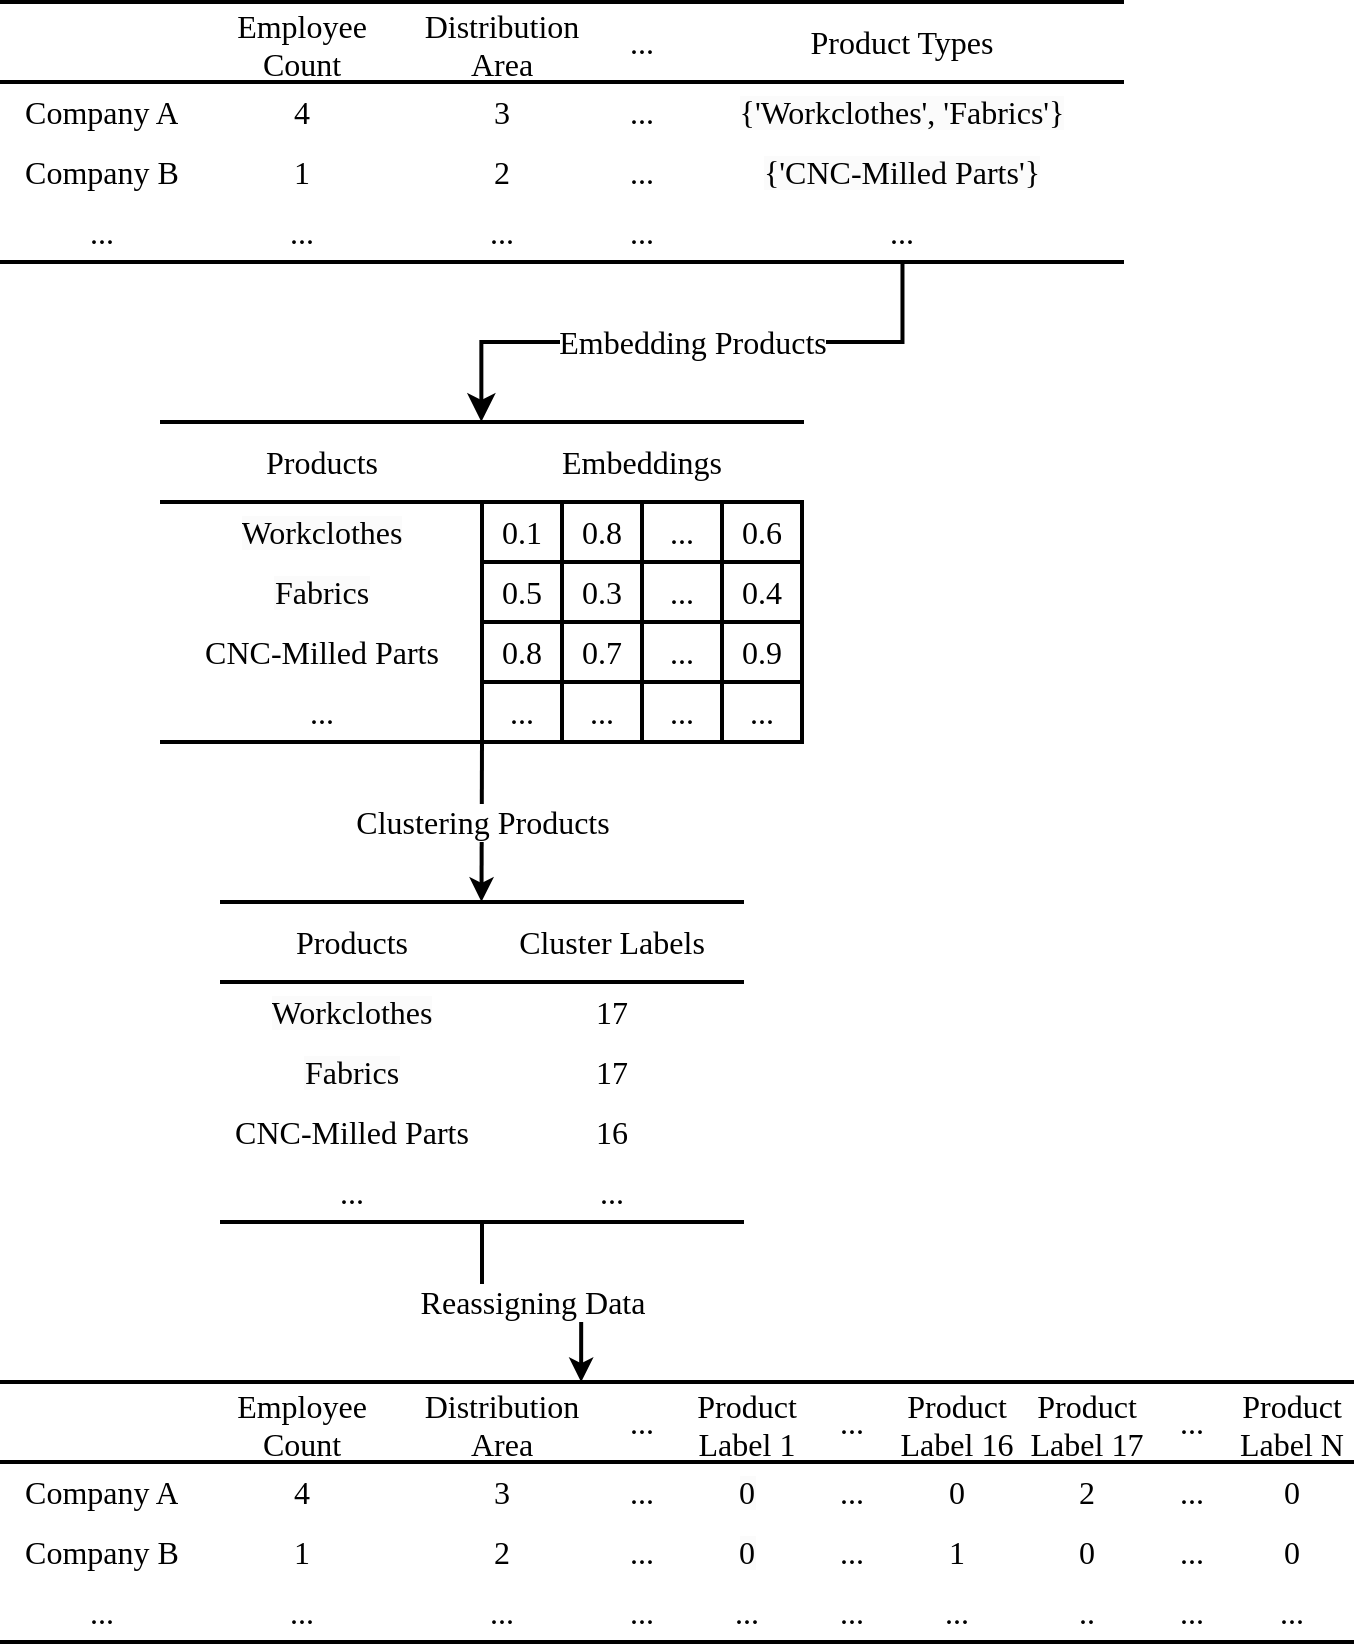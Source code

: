 <mxfile version="26.1.1">
  <diagram name="Page-1" id="3CucxFyd0oHZ7v77esOn">
    <mxGraphModel dx="1062" dy="589" grid="1" gridSize="10" guides="1" tooltips="1" connect="1" arrows="1" fold="1" page="1" pageScale="1" pageWidth="827" pageHeight="1169" math="0" shadow="0">
      <root>
        <mxCell id="0" />
        <mxCell id="1" parent="0" />
        <mxCell id="hUa3MmjVPTCR2uWjU0kE-270" value="" style="shape=table;startSize=0;container=1;collapsible=0;childLayout=tableLayout;fontSize=16;rowLines=0;columnLines=0;swimlaneHead=1;fontFamily=Lucida Console;left=0;right=0;strokeWidth=2;" vertex="1" parent="1">
          <mxGeometry x="40" y="30" width="560" height="130" as="geometry" />
        </mxCell>
        <mxCell id="hUa3MmjVPTCR2uWjU0kE-271" value="" style="shape=tableRow;horizontal=0;startSize=0;swimlaneHead=0;swimlaneBody=0;strokeColor=inherit;top=0;left=0;bottom=0;right=0;collapsible=0;dropTarget=0;fillColor=none;points=[[0,0.5],[1,0.5]];portConstraint=eastwest;fontSize=16;fontFamily=Lucida Console;strokeWidth=2;" vertex="1" parent="hUa3MmjVPTCR2uWjU0kE-270">
          <mxGeometry width="560" height="40" as="geometry" />
        </mxCell>
        <mxCell id="hUa3MmjVPTCR2uWjU0kE-272" value="" style="shape=partialRectangle;html=1;whiteSpace=wrap;connectable=0;strokeColor=inherit;overflow=hidden;fillColor=none;top=0;left=0;bottom=1;right=0;pointerEvents=1;fontSize=16;fontFamily=Lucida Console;strokeWidth=2;" vertex="1" parent="hUa3MmjVPTCR2uWjU0kE-271">
          <mxGeometry width="100" height="40" as="geometry">
            <mxRectangle width="100" height="40" as="alternateBounds" />
          </mxGeometry>
        </mxCell>
        <mxCell id="hUa3MmjVPTCR2uWjU0kE-273" value="Employee Count" style="shape=partialRectangle;html=1;whiteSpace=wrap;connectable=0;strokeColor=inherit;overflow=hidden;fillColor=none;top=0;left=0;bottom=1;right=0;pointerEvents=1;fontSize=16;fontFamily=Lucida Console;strokeWidth=2;" vertex="1" parent="hUa3MmjVPTCR2uWjU0kE-271">
          <mxGeometry x="100" width="100" height="40" as="geometry">
            <mxRectangle width="100" height="40" as="alternateBounds" />
          </mxGeometry>
        </mxCell>
        <mxCell id="hUa3MmjVPTCR2uWjU0kE-274" value="Distribution Area" style="shape=partialRectangle;html=1;whiteSpace=wrap;connectable=0;strokeColor=inherit;overflow=hidden;fillColor=none;top=0;left=0;bottom=1;right=0;pointerEvents=1;fontSize=16;fontFamily=Lucida Console;strokeWidth=2;" vertex="1" parent="hUa3MmjVPTCR2uWjU0kE-271">
          <mxGeometry x="200" width="100" height="40" as="geometry">
            <mxRectangle width="100" height="40" as="alternateBounds" />
          </mxGeometry>
        </mxCell>
        <mxCell id="hUa3MmjVPTCR2uWjU0kE-283" value="..." style="shape=partialRectangle;html=1;whiteSpace=wrap;connectable=0;strokeColor=inherit;overflow=hidden;fillColor=none;top=0;left=0;bottom=1;right=0;pointerEvents=1;fontSize=16;fontFamily=Lucida Console;strokeWidth=2;" vertex="1" parent="hUa3MmjVPTCR2uWjU0kE-271">
          <mxGeometry x="300" width="40" height="40" as="geometry">
            <mxRectangle width="40" height="40" as="alternateBounds" />
          </mxGeometry>
        </mxCell>
        <mxCell id="hUa3MmjVPTCR2uWjU0kE-286" value="Product Types" style="shape=partialRectangle;html=1;whiteSpace=wrap;connectable=0;strokeColor=inherit;overflow=hidden;fillColor=none;top=0;left=0;bottom=1;right=0;pointerEvents=1;fontSize=16;fontFamily=Lucida Console;strokeWidth=2;" vertex="1" parent="hUa3MmjVPTCR2uWjU0kE-271">
          <mxGeometry x="340" width="220" height="40" as="geometry">
            <mxRectangle width="220" height="40" as="alternateBounds" />
          </mxGeometry>
        </mxCell>
        <mxCell id="hUa3MmjVPTCR2uWjU0kE-275" value="" style="shape=tableRow;horizontal=0;startSize=0;swimlaneHead=0;swimlaneBody=0;strokeColor=inherit;top=0;left=0;bottom=0;right=0;collapsible=0;dropTarget=0;fillColor=none;points=[[0,0.5],[1,0.5]];portConstraint=eastwest;fontSize=16;fontFamily=Lucida Console;strokeWidth=2;" vertex="1" parent="hUa3MmjVPTCR2uWjU0kE-270">
          <mxGeometry y="40" width="560" height="30" as="geometry" />
        </mxCell>
        <mxCell id="hUa3MmjVPTCR2uWjU0kE-276" value="Company A" style="shape=partialRectangle;html=1;whiteSpace=wrap;connectable=0;strokeColor=inherit;overflow=hidden;fillColor=none;top=0;left=0;bottom=0;right=0;pointerEvents=1;fontSize=16;fontFamily=Lucida Console;strokeWidth=2;" vertex="1" parent="hUa3MmjVPTCR2uWjU0kE-275">
          <mxGeometry width="100" height="30" as="geometry">
            <mxRectangle width="100" height="30" as="alternateBounds" />
          </mxGeometry>
        </mxCell>
        <mxCell id="hUa3MmjVPTCR2uWjU0kE-277" value="4" style="shape=partialRectangle;html=1;whiteSpace=wrap;connectable=0;strokeColor=inherit;overflow=hidden;fillColor=none;top=0;left=0;bottom=0;right=0;pointerEvents=1;fontSize=16;fontFamily=Lucida Console;strokeWidth=2;" vertex="1" parent="hUa3MmjVPTCR2uWjU0kE-275">
          <mxGeometry x="100" width="100" height="30" as="geometry">
            <mxRectangle width="100" height="30" as="alternateBounds" />
          </mxGeometry>
        </mxCell>
        <mxCell id="hUa3MmjVPTCR2uWjU0kE-278" value="3" style="shape=partialRectangle;html=1;whiteSpace=wrap;connectable=0;strokeColor=inherit;overflow=hidden;fillColor=none;top=0;left=0;bottom=0;right=0;pointerEvents=1;fontSize=16;fontFamily=Lucida Console;strokeWidth=2;" vertex="1" parent="hUa3MmjVPTCR2uWjU0kE-275">
          <mxGeometry x="200" width="100" height="30" as="geometry">
            <mxRectangle width="100" height="30" as="alternateBounds" />
          </mxGeometry>
        </mxCell>
        <mxCell id="hUa3MmjVPTCR2uWjU0kE-284" value="..." style="shape=partialRectangle;html=1;whiteSpace=wrap;connectable=0;strokeColor=inherit;overflow=hidden;fillColor=none;top=0;left=0;bottom=0;right=0;pointerEvents=1;fontSize=16;fontFamily=Lucida Console;strokeWidth=2;" vertex="1" parent="hUa3MmjVPTCR2uWjU0kE-275">
          <mxGeometry x="300" width="40" height="30" as="geometry">
            <mxRectangle width="40" height="30" as="alternateBounds" />
          </mxGeometry>
        </mxCell>
        <mxCell id="hUa3MmjVPTCR2uWjU0kE-287" value="&lt;span style=&quot;color: rgb(0, 0, 0); font-size: 16px; font-style: normal; font-variant-ligatures: normal; font-variant-caps: normal; font-weight: 400; letter-spacing: normal; orphans: 2; text-align: center; text-indent: 0px; text-transform: none; widows: 2; word-spacing: 0px; -webkit-text-stroke-width: 0px; white-space: normal; background-color: rgb(251, 251, 251); text-decoration-thickness: initial; text-decoration-style: initial; text-decoration-color: initial; float: none; display: inline !important;&quot;&gt;{&#39;Workclothes&#39;, &#39;Fabrics&#39;}&lt;/span&gt;" style="shape=partialRectangle;html=1;whiteSpace=wrap;connectable=0;strokeColor=inherit;overflow=hidden;fillColor=none;top=0;left=0;bottom=0;right=0;pointerEvents=1;fontSize=16;fontFamily=Lucida Console;strokeWidth=2;" vertex="1" parent="hUa3MmjVPTCR2uWjU0kE-275">
          <mxGeometry x="340" width="220" height="30" as="geometry">
            <mxRectangle width="220" height="30" as="alternateBounds" />
          </mxGeometry>
        </mxCell>
        <mxCell id="hUa3MmjVPTCR2uWjU0kE-279" value="" style="shape=tableRow;horizontal=0;startSize=0;swimlaneHead=0;swimlaneBody=0;strokeColor=inherit;top=0;left=0;bottom=0;right=0;collapsible=0;dropTarget=0;fillColor=none;points=[[0,0.5],[1,0.5]];portConstraint=eastwest;fontSize=16;fontFamily=Lucida Console;strokeWidth=2;" vertex="1" parent="hUa3MmjVPTCR2uWjU0kE-270">
          <mxGeometry y="70" width="560" height="30" as="geometry" />
        </mxCell>
        <mxCell id="hUa3MmjVPTCR2uWjU0kE-280" value="Company B" style="shape=partialRectangle;html=1;whiteSpace=wrap;connectable=0;strokeColor=inherit;overflow=hidden;fillColor=none;top=0;left=0;bottom=0;right=0;pointerEvents=1;fontSize=16;fontFamily=Lucida Console;strokeWidth=2;" vertex="1" parent="hUa3MmjVPTCR2uWjU0kE-279">
          <mxGeometry width="100" height="30" as="geometry">
            <mxRectangle width="100" height="30" as="alternateBounds" />
          </mxGeometry>
        </mxCell>
        <mxCell id="hUa3MmjVPTCR2uWjU0kE-281" value="1" style="shape=partialRectangle;html=1;whiteSpace=wrap;connectable=0;strokeColor=inherit;overflow=hidden;fillColor=none;top=0;left=0;bottom=0;right=0;pointerEvents=1;fontSize=16;fontFamily=Lucida Console;strokeWidth=2;" vertex="1" parent="hUa3MmjVPTCR2uWjU0kE-279">
          <mxGeometry x="100" width="100" height="30" as="geometry">
            <mxRectangle width="100" height="30" as="alternateBounds" />
          </mxGeometry>
        </mxCell>
        <mxCell id="hUa3MmjVPTCR2uWjU0kE-282" value="2" style="shape=partialRectangle;html=1;whiteSpace=wrap;connectable=0;strokeColor=inherit;overflow=hidden;fillColor=none;top=0;left=0;bottom=0;right=0;pointerEvents=1;fontSize=16;fontFamily=Lucida Console;strokeWidth=2;" vertex="1" parent="hUa3MmjVPTCR2uWjU0kE-279">
          <mxGeometry x="200" width="100" height="30" as="geometry">
            <mxRectangle width="100" height="30" as="alternateBounds" />
          </mxGeometry>
        </mxCell>
        <mxCell id="hUa3MmjVPTCR2uWjU0kE-285" value="..." style="shape=partialRectangle;html=1;whiteSpace=wrap;connectable=0;strokeColor=inherit;overflow=hidden;fillColor=none;top=0;left=0;bottom=0;right=0;pointerEvents=1;fontSize=16;fontFamily=Lucida Console;strokeWidth=2;" vertex="1" parent="hUa3MmjVPTCR2uWjU0kE-279">
          <mxGeometry x="300" width="40" height="30" as="geometry">
            <mxRectangle width="40" height="30" as="alternateBounds" />
          </mxGeometry>
        </mxCell>
        <mxCell id="hUa3MmjVPTCR2uWjU0kE-288" value="&lt;span style=&quot;color: rgb(0, 0, 0); font-size: 16px; font-style: normal; font-variant-ligatures: normal; font-variant-caps: normal; font-weight: 400; letter-spacing: normal; orphans: 2; text-align: center; text-indent: 0px; text-transform: none; widows: 2; word-spacing: 0px; -webkit-text-stroke-width: 0px; white-space: normal; background-color: rgb(251, 251, 251); text-decoration-thickness: initial; text-decoration-style: initial; text-decoration-color: initial; float: none; display: inline !important;&quot;&gt;{&#39;CNC-Milled Parts&#39;}&lt;/span&gt;" style="shape=partialRectangle;html=1;whiteSpace=wrap;connectable=0;strokeColor=inherit;overflow=hidden;fillColor=none;top=0;left=0;bottom=0;right=0;pointerEvents=1;fontSize=16;fontFamily=Lucida Console;strokeWidth=2;" vertex="1" parent="hUa3MmjVPTCR2uWjU0kE-279">
          <mxGeometry x="340" width="220" height="30" as="geometry">
            <mxRectangle width="220" height="30" as="alternateBounds" />
          </mxGeometry>
        </mxCell>
        <mxCell id="hUa3MmjVPTCR2uWjU0kE-289" style="shape=tableRow;horizontal=0;startSize=0;swimlaneHead=0;swimlaneBody=0;strokeColor=inherit;top=0;left=0;bottom=0;right=0;collapsible=0;dropTarget=0;fillColor=none;points=[[0,0.5],[1,0.5]];portConstraint=eastwest;fontSize=16;fontFamily=Lucida Console;strokeWidth=2;" vertex="1" parent="hUa3MmjVPTCR2uWjU0kE-270">
          <mxGeometry y="100" width="560" height="30" as="geometry" />
        </mxCell>
        <mxCell id="hUa3MmjVPTCR2uWjU0kE-290" value="..." style="shape=partialRectangle;html=1;whiteSpace=wrap;connectable=0;strokeColor=inherit;overflow=hidden;fillColor=none;top=0;left=0;bottom=0;right=0;pointerEvents=1;fontSize=16;fontFamily=Lucida Console;strokeWidth=2;" vertex="1" parent="hUa3MmjVPTCR2uWjU0kE-289">
          <mxGeometry width="100" height="30" as="geometry">
            <mxRectangle width="100" height="30" as="alternateBounds" />
          </mxGeometry>
        </mxCell>
        <mxCell id="hUa3MmjVPTCR2uWjU0kE-291" value="..." style="shape=partialRectangle;html=1;whiteSpace=wrap;connectable=0;strokeColor=inherit;overflow=hidden;fillColor=none;top=0;left=0;bottom=0;right=0;pointerEvents=1;fontSize=16;fontFamily=Lucida Console;strokeWidth=2;" vertex="1" parent="hUa3MmjVPTCR2uWjU0kE-289">
          <mxGeometry x="100" width="100" height="30" as="geometry">
            <mxRectangle width="100" height="30" as="alternateBounds" />
          </mxGeometry>
        </mxCell>
        <mxCell id="hUa3MmjVPTCR2uWjU0kE-292" value="..." style="shape=partialRectangle;html=1;whiteSpace=wrap;connectable=0;strokeColor=inherit;overflow=hidden;fillColor=none;top=0;left=0;bottom=0;right=0;pointerEvents=1;fontSize=16;fontFamily=Lucida Console;strokeWidth=2;" vertex="1" parent="hUa3MmjVPTCR2uWjU0kE-289">
          <mxGeometry x="200" width="100" height="30" as="geometry">
            <mxRectangle width="100" height="30" as="alternateBounds" />
          </mxGeometry>
        </mxCell>
        <mxCell id="hUa3MmjVPTCR2uWjU0kE-293" value="..." style="shape=partialRectangle;html=1;whiteSpace=wrap;connectable=0;strokeColor=inherit;overflow=hidden;fillColor=none;top=0;left=0;bottom=0;right=0;pointerEvents=1;fontSize=16;fontFamily=Lucida Console;strokeWidth=2;" vertex="1" parent="hUa3MmjVPTCR2uWjU0kE-289">
          <mxGeometry x="300" width="40" height="30" as="geometry">
            <mxRectangle width="40" height="30" as="alternateBounds" />
          </mxGeometry>
        </mxCell>
        <mxCell id="hUa3MmjVPTCR2uWjU0kE-294" value="..." style="shape=partialRectangle;html=1;whiteSpace=wrap;connectable=0;strokeColor=inherit;overflow=hidden;fillColor=none;top=0;left=0;bottom=0;right=0;pointerEvents=1;fontSize=16;fontFamily=Lucida Console;strokeWidth=2;" vertex="1" parent="hUa3MmjVPTCR2uWjU0kE-289">
          <mxGeometry x="340" width="220" height="30" as="geometry">
            <mxRectangle width="220" height="30" as="alternateBounds" />
          </mxGeometry>
        </mxCell>
        <mxCell id="hUa3MmjVPTCR2uWjU0kE-315" value="" style="shape=table;startSize=0;container=1;collapsible=0;childLayout=tableLayout;fontSize=16;rowLines=0;columnLines=0;swimlaneHead=1;fontFamily=Lucida Console;left=0;right=0;strokeWidth=2;" vertex="1" parent="1">
          <mxGeometry x="120" y="240" width="320" height="160" as="geometry" />
        </mxCell>
        <mxCell id="hUa3MmjVPTCR2uWjU0kE-316" value="" style="shape=tableRow;horizontal=0;startSize=0;swimlaneHead=0;swimlaneBody=0;strokeColor=inherit;top=0;left=0;bottom=0;right=0;collapsible=0;dropTarget=0;fillColor=none;points=[[0,0.5],[1,0.5]];portConstraint=eastwest;fontSize=16;fontFamily=Lucida Console;strokeWidth=2;" vertex="1" parent="hUa3MmjVPTCR2uWjU0kE-315">
          <mxGeometry width="320" height="40" as="geometry" />
        </mxCell>
        <mxCell id="hUa3MmjVPTCR2uWjU0kE-321" value="Products" style="shape=partialRectangle;html=1;whiteSpace=wrap;connectable=0;strokeColor=inherit;overflow=hidden;fillColor=none;top=0;left=0;bottom=1;right=0;pointerEvents=1;fontSize=16;fontFamily=Lucida Console;strokeWidth=2;" vertex="1" parent="hUa3MmjVPTCR2uWjU0kE-316">
          <mxGeometry width="160" height="40" as="geometry">
            <mxRectangle width="160" height="40" as="alternateBounds" />
          </mxGeometry>
        </mxCell>
        <mxCell id="hUa3MmjVPTCR2uWjU0kE-340" value="Embeddings" style="shape=partialRectangle;html=1;whiteSpace=wrap;connectable=0;strokeColor=inherit;overflow=hidden;fillColor=none;top=0;left=0;bottom=1;right=0;pointerEvents=1;fontSize=16;fontFamily=Lucida Console;strokeWidth=2;" vertex="1" parent="hUa3MmjVPTCR2uWjU0kE-316">
          <mxGeometry x="160" width="160" height="40" as="geometry">
            <mxRectangle width="160" height="40" as="alternateBounds" />
          </mxGeometry>
        </mxCell>
        <mxCell id="hUa3MmjVPTCR2uWjU0kE-322" value="" style="shape=tableRow;horizontal=0;startSize=0;swimlaneHead=0;swimlaneBody=0;strokeColor=inherit;top=0;left=0;bottom=0;right=0;collapsible=0;dropTarget=0;fillColor=none;points=[[0,0.5],[1,0.5]];portConstraint=eastwest;fontSize=16;fontFamily=Lucida Console;strokeWidth=2;" vertex="1" parent="hUa3MmjVPTCR2uWjU0kE-315">
          <mxGeometry y="40" width="320" height="30" as="geometry" />
        </mxCell>
        <mxCell id="hUa3MmjVPTCR2uWjU0kE-327" value="&lt;span style=&quot;color: rgb(0, 0, 0); font-size: 16px; font-style: normal; font-variant-ligatures: normal; font-variant-caps: normal; font-weight: 400; letter-spacing: normal; orphans: 2; text-align: center; text-indent: 0px; text-transform: none; widows: 2; word-spacing: 0px; -webkit-text-stroke-width: 0px; white-space: normal; background-color: rgb(251, 251, 251); text-decoration-thickness: initial; text-decoration-style: initial; text-decoration-color: initial; float: none; display: inline !important;&quot;&gt;Workclothes&lt;/span&gt;" style="shape=partialRectangle;html=1;whiteSpace=wrap;connectable=0;strokeColor=inherit;overflow=hidden;fillColor=none;top=0;left=0;bottom=0;right=0;pointerEvents=1;fontSize=16;fontFamily=Lucida Console;strokeWidth=2;" vertex="1" parent="hUa3MmjVPTCR2uWjU0kE-322">
          <mxGeometry width="160" height="30" as="geometry">
            <mxRectangle width="160" height="30" as="alternateBounds" />
          </mxGeometry>
        </mxCell>
        <mxCell id="hUa3MmjVPTCR2uWjU0kE-341" style="shape=partialRectangle;html=1;whiteSpace=wrap;connectable=0;strokeColor=inherit;overflow=hidden;fillColor=none;top=1;left=1;bottom=1;right=0;pointerEvents=1;fontSize=16;fontFamily=Lucida Console;strokeWidth=2;" vertex="1" parent="hUa3MmjVPTCR2uWjU0kE-322">
          <mxGeometry x="160" width="160" height="30" as="geometry">
            <mxRectangle width="160" height="30" as="alternateBounds" />
          </mxGeometry>
        </mxCell>
        <mxCell id="hUa3MmjVPTCR2uWjU0kE-328" value="" style="shape=tableRow;horizontal=0;startSize=0;swimlaneHead=0;swimlaneBody=0;strokeColor=inherit;top=0;left=0;bottom=0;right=0;collapsible=0;dropTarget=0;fillColor=none;points=[[0,0.5],[1,0.5]];portConstraint=eastwest;fontSize=16;fontFamily=Lucida Console;strokeWidth=2;" vertex="1" parent="hUa3MmjVPTCR2uWjU0kE-315">
          <mxGeometry y="70" width="320" height="30" as="geometry" />
        </mxCell>
        <mxCell id="hUa3MmjVPTCR2uWjU0kE-333" value="&lt;span style=&quot;color: rgb(0, 0, 0); font-size: 16px; font-style: normal; font-variant-ligatures: normal; font-variant-caps: normal; font-weight: 400; letter-spacing: normal; orphans: 2; text-align: center; text-indent: 0px; text-transform: none; widows: 2; word-spacing: 0px; -webkit-text-stroke-width: 0px; white-space: normal; background-color: rgb(251, 251, 251); text-decoration-thickness: initial; text-decoration-style: initial; text-decoration-color: initial; float: none; display: inline !important;&quot;&gt;Fabrics&lt;/span&gt;" style="shape=partialRectangle;html=1;whiteSpace=wrap;connectable=0;strokeColor=inherit;overflow=hidden;fillColor=none;top=0;left=0;bottom=0;right=0;pointerEvents=1;fontSize=16;fontFamily=Lucida Console;strokeWidth=2;" vertex="1" parent="hUa3MmjVPTCR2uWjU0kE-328">
          <mxGeometry width="160" height="30" as="geometry">
            <mxRectangle width="160" height="30" as="alternateBounds" />
          </mxGeometry>
        </mxCell>
        <mxCell id="hUa3MmjVPTCR2uWjU0kE-342" style="shape=partialRectangle;html=1;whiteSpace=wrap;connectable=0;strokeColor=inherit;overflow=hidden;fillColor=none;top=0;left=0;bottom=0;right=0;pointerEvents=1;fontSize=16;fontFamily=Lucida Console;strokeWidth=2;" vertex="1" parent="hUa3MmjVPTCR2uWjU0kE-328">
          <mxGeometry x="160" width="160" height="30" as="geometry">
            <mxRectangle width="160" height="30" as="alternateBounds" />
          </mxGeometry>
        </mxCell>
        <mxCell id="hUa3MmjVPTCR2uWjU0kE-344" style="shape=tableRow;horizontal=0;startSize=0;swimlaneHead=0;swimlaneBody=0;strokeColor=inherit;top=0;left=0;bottom=0;right=0;collapsible=0;dropTarget=0;fillColor=none;points=[[0,0.5],[1,0.5]];portConstraint=eastwest;fontSize=16;fontFamily=Lucida Console;strokeWidth=2;" vertex="1" parent="hUa3MmjVPTCR2uWjU0kE-315">
          <mxGeometry y="100" width="320" height="30" as="geometry" />
        </mxCell>
        <mxCell id="hUa3MmjVPTCR2uWjU0kE-345" value="CNC-Milled Parts" style="shape=partialRectangle;html=1;whiteSpace=wrap;connectable=0;strokeColor=inherit;overflow=hidden;fillColor=none;top=0;left=0;bottom=0;right=0;pointerEvents=1;fontSize=16;fontFamily=Lucida Console;strokeWidth=2;" vertex="1" parent="hUa3MmjVPTCR2uWjU0kE-344">
          <mxGeometry width="160" height="30" as="geometry">
            <mxRectangle width="160" height="30" as="alternateBounds" />
          </mxGeometry>
        </mxCell>
        <mxCell id="hUa3MmjVPTCR2uWjU0kE-346" style="shape=partialRectangle;html=1;whiteSpace=wrap;connectable=0;strokeColor=inherit;overflow=hidden;fillColor=none;top=0;left=0;bottom=0;right=0;pointerEvents=1;fontSize=16;fontFamily=Lucida Console;strokeWidth=2;" vertex="1" parent="hUa3MmjVPTCR2uWjU0kE-344">
          <mxGeometry x="160" width="160" height="30" as="geometry">
            <mxRectangle width="160" height="30" as="alternateBounds" />
          </mxGeometry>
        </mxCell>
        <mxCell id="hUa3MmjVPTCR2uWjU0kE-334" style="shape=tableRow;horizontal=0;startSize=0;swimlaneHead=0;swimlaneBody=0;strokeColor=inherit;top=0;left=0;bottom=0;right=0;collapsible=0;dropTarget=0;fillColor=none;points=[[0,0.5],[1,0.5]];portConstraint=eastwest;fontSize=16;fontFamily=Lucida Console;strokeWidth=2;" vertex="1" parent="hUa3MmjVPTCR2uWjU0kE-315">
          <mxGeometry y="130" width="320" height="30" as="geometry" />
        </mxCell>
        <mxCell id="hUa3MmjVPTCR2uWjU0kE-339" value="..." style="shape=partialRectangle;html=1;whiteSpace=wrap;connectable=0;strokeColor=inherit;overflow=hidden;fillColor=none;top=0;left=0;bottom=0;right=0;pointerEvents=1;fontSize=16;fontFamily=Lucida Console;strokeWidth=2;" vertex="1" parent="hUa3MmjVPTCR2uWjU0kE-334">
          <mxGeometry width="160" height="30" as="geometry">
            <mxRectangle width="160" height="30" as="alternateBounds" />
          </mxGeometry>
        </mxCell>
        <mxCell id="hUa3MmjVPTCR2uWjU0kE-343" style="shape=partialRectangle;html=1;whiteSpace=wrap;connectable=0;strokeColor=inherit;overflow=hidden;fillColor=none;top=0;left=0;bottom=0;right=0;pointerEvents=1;fontSize=16;fontFamily=Lucida Console;strokeWidth=2;" vertex="1" parent="hUa3MmjVPTCR2uWjU0kE-334">
          <mxGeometry x="160" width="160" height="30" as="geometry">
            <mxRectangle width="160" height="30" as="alternateBounds" />
          </mxGeometry>
        </mxCell>
        <mxCell id="hUa3MmjVPTCR2uWjU0kE-347" value="0.1" style="rounded=0;whiteSpace=wrap;html=1;strokeColor=default;align=center;verticalAlign=middle;fontFamily=Lucida Console;fontSize=16;fontColor=default;fillColor=default;strokeWidth=2;" vertex="1" parent="1">
          <mxGeometry x="280" y="280" width="40" height="30" as="geometry" />
        </mxCell>
        <mxCell id="hUa3MmjVPTCR2uWjU0kE-351" value="0.8" style="rounded=0;whiteSpace=wrap;html=1;strokeColor=default;align=center;verticalAlign=middle;fontFamily=Lucida Console;fontSize=16;fontColor=default;fillColor=default;strokeWidth=2;" vertex="1" parent="1">
          <mxGeometry x="320" y="280" width="40" height="30" as="geometry" />
        </mxCell>
        <mxCell id="hUa3MmjVPTCR2uWjU0kE-352" value="..." style="rounded=0;whiteSpace=wrap;html=1;strokeColor=default;align=center;verticalAlign=middle;fontFamily=Lucida Console;fontSize=16;fontColor=default;fillColor=default;strokeWidth=2;" vertex="1" parent="1">
          <mxGeometry x="360" y="280" width="40" height="30" as="geometry" />
        </mxCell>
        <mxCell id="hUa3MmjVPTCR2uWjU0kE-353" value="0.6" style="rounded=0;whiteSpace=wrap;html=1;strokeColor=default;align=center;verticalAlign=middle;fontFamily=Lucida Console;fontSize=16;fontColor=default;fillColor=default;strokeWidth=2;" vertex="1" parent="1">
          <mxGeometry x="400" y="280" width="40" height="30" as="geometry" />
        </mxCell>
        <mxCell id="hUa3MmjVPTCR2uWjU0kE-357" value="0.5" style="rounded=0;whiteSpace=wrap;html=1;strokeColor=default;align=center;verticalAlign=middle;fontFamily=Lucida Console;fontSize=16;fontColor=default;fillColor=default;strokeWidth=2;" vertex="1" parent="1">
          <mxGeometry x="280" y="310" width="40" height="30" as="geometry" />
        </mxCell>
        <mxCell id="hUa3MmjVPTCR2uWjU0kE-358" value="0.3" style="rounded=0;whiteSpace=wrap;html=1;strokeColor=default;align=center;verticalAlign=middle;fontFamily=Lucida Console;fontSize=16;fontColor=default;fillColor=default;strokeWidth=2;" vertex="1" parent="1">
          <mxGeometry x="320" y="310" width="40" height="30" as="geometry" />
        </mxCell>
        <mxCell id="hUa3MmjVPTCR2uWjU0kE-359" value="..." style="rounded=0;whiteSpace=wrap;html=1;strokeColor=default;align=center;verticalAlign=middle;fontFamily=Lucida Console;fontSize=16;fontColor=default;fillColor=default;strokeWidth=2;" vertex="1" parent="1">
          <mxGeometry x="360" y="310" width="40" height="30" as="geometry" />
        </mxCell>
        <mxCell id="hUa3MmjVPTCR2uWjU0kE-360" value="0.4" style="rounded=0;whiteSpace=wrap;html=1;strokeColor=default;align=center;verticalAlign=middle;fontFamily=Lucida Console;fontSize=16;fontColor=default;fillColor=default;strokeWidth=2;" vertex="1" parent="1">
          <mxGeometry x="400" y="310" width="40" height="30" as="geometry" />
        </mxCell>
        <mxCell id="hUa3MmjVPTCR2uWjU0kE-361" value="0.8" style="rounded=0;whiteSpace=wrap;html=1;strokeColor=default;align=center;verticalAlign=middle;fontFamily=Lucida Console;fontSize=16;fontColor=default;fillColor=default;strokeWidth=2;" vertex="1" parent="1">
          <mxGeometry x="280" y="340" width="40" height="30" as="geometry" />
        </mxCell>
        <mxCell id="hUa3MmjVPTCR2uWjU0kE-362" value="0.7" style="rounded=0;whiteSpace=wrap;html=1;strokeColor=default;align=center;verticalAlign=middle;fontFamily=Lucida Console;fontSize=16;fontColor=default;fillColor=default;strokeWidth=2;" vertex="1" parent="1">
          <mxGeometry x="320" y="340" width="40" height="30" as="geometry" />
        </mxCell>
        <mxCell id="hUa3MmjVPTCR2uWjU0kE-363" value="..." style="rounded=0;whiteSpace=wrap;html=1;strokeColor=default;align=center;verticalAlign=middle;fontFamily=Lucida Console;fontSize=16;fontColor=default;fillColor=default;strokeWidth=2;" vertex="1" parent="1">
          <mxGeometry x="360" y="340" width="40" height="30" as="geometry" />
        </mxCell>
        <mxCell id="hUa3MmjVPTCR2uWjU0kE-364" value="0.9" style="rounded=0;whiteSpace=wrap;html=1;strokeColor=default;align=center;verticalAlign=middle;fontFamily=Lucida Console;fontSize=16;fontColor=default;fillColor=default;strokeWidth=2;" vertex="1" parent="1">
          <mxGeometry x="400" y="340" width="40" height="30" as="geometry" />
        </mxCell>
        <mxCell id="hUa3MmjVPTCR2uWjU0kE-365" value="..." style="rounded=0;whiteSpace=wrap;html=1;strokeColor=default;align=center;verticalAlign=middle;fontFamily=Lucida Console;fontSize=16;fontColor=default;fillColor=default;strokeWidth=2;" vertex="1" parent="1">
          <mxGeometry x="280" y="370" width="40" height="30" as="geometry" />
        </mxCell>
        <mxCell id="hUa3MmjVPTCR2uWjU0kE-366" value="..." style="rounded=0;whiteSpace=wrap;html=1;strokeColor=default;align=center;verticalAlign=middle;fontFamily=Lucida Console;fontSize=16;fontColor=default;fillColor=default;strokeWidth=2;" vertex="1" parent="1">
          <mxGeometry x="320" y="370" width="40" height="30" as="geometry" />
        </mxCell>
        <mxCell id="hUa3MmjVPTCR2uWjU0kE-367" value="..." style="rounded=0;whiteSpace=wrap;html=1;strokeColor=default;align=center;verticalAlign=middle;fontFamily=Lucida Console;fontSize=16;fontColor=default;fillColor=default;strokeWidth=2;" vertex="1" parent="1">
          <mxGeometry x="360" y="370" width="40" height="30" as="geometry" />
        </mxCell>
        <mxCell id="hUa3MmjVPTCR2uWjU0kE-368" value="..." style="rounded=0;whiteSpace=wrap;html=1;strokeColor=default;align=center;verticalAlign=middle;fontFamily=Lucida Console;fontSize=16;fontColor=default;fillColor=default;strokeWidth=2;" vertex="1" parent="1">
          <mxGeometry x="400" y="370" width="40" height="30" as="geometry" />
        </mxCell>
        <mxCell id="hUa3MmjVPTCR2uWjU0kE-369" value="Clustering Products" style="endArrow=classic;html=1;rounded=0;fontFamily=Lucida Console;fontSize=16;fontColor=default;exitX=0;exitY=1;exitDx=0;exitDy=0;entryX=0.499;entryY=-0.003;entryDx=0;entryDy=0;entryPerimeter=0;strokeWidth=2;" edge="1" parent="1" source="hUa3MmjVPTCR2uWjU0kE-365" target="hUa3MmjVPTCR2uWjU0kE-373">
          <mxGeometry width="50" height="50" relative="1" as="geometry">
            <mxPoint x="299.62" y="480" as="sourcePoint" />
            <mxPoint x="299.62" y="560" as="targetPoint" />
          </mxGeometry>
        </mxCell>
        <mxCell id="hUa3MmjVPTCR2uWjU0kE-372" value="" style="shape=table;startSize=0;container=1;collapsible=0;childLayout=tableLayout;fontSize=16;rowLines=0;columnLines=0;swimlaneHead=1;fontFamily=Lucida Console;left=0;right=0;strokeWidth=2;" vertex="1" parent="1">
          <mxGeometry x="150" y="480" width="260" height="160" as="geometry" />
        </mxCell>
        <mxCell id="hUa3MmjVPTCR2uWjU0kE-373" value="" style="shape=tableRow;horizontal=0;startSize=0;swimlaneHead=0;swimlaneBody=0;strokeColor=inherit;top=0;left=0;bottom=0;right=0;collapsible=0;dropTarget=0;fillColor=none;points=[[0,0.5],[1,0.5]];portConstraint=eastwest;fontSize=16;fontFamily=Lucida Console;strokeWidth=2;" vertex="1" parent="hUa3MmjVPTCR2uWjU0kE-372">
          <mxGeometry width="260" height="40" as="geometry" />
        </mxCell>
        <mxCell id="hUa3MmjVPTCR2uWjU0kE-374" value="Products" style="shape=partialRectangle;html=1;whiteSpace=wrap;connectable=0;strokeColor=inherit;overflow=hidden;fillColor=none;top=0;left=0;bottom=1;right=0;pointerEvents=1;fontSize=16;fontFamily=Lucida Console;strokeWidth=2;" vertex="1" parent="hUa3MmjVPTCR2uWjU0kE-373">
          <mxGeometry width="130" height="40" as="geometry">
            <mxRectangle width="130" height="40" as="alternateBounds" />
          </mxGeometry>
        </mxCell>
        <mxCell id="hUa3MmjVPTCR2uWjU0kE-375" value="Cluster Labels" style="shape=partialRectangle;html=1;whiteSpace=wrap;connectable=0;strokeColor=inherit;overflow=hidden;fillColor=none;top=0;left=0;bottom=1;right=0;pointerEvents=1;fontSize=16;fontFamily=Lucida Console;strokeWidth=2;" vertex="1" parent="hUa3MmjVPTCR2uWjU0kE-373">
          <mxGeometry x="130" width="130" height="40" as="geometry">
            <mxRectangle width="130" height="40" as="alternateBounds" />
          </mxGeometry>
        </mxCell>
        <mxCell id="hUa3MmjVPTCR2uWjU0kE-376" value="" style="shape=tableRow;horizontal=0;startSize=0;swimlaneHead=0;swimlaneBody=0;strokeColor=inherit;top=0;left=0;bottom=0;right=0;collapsible=0;dropTarget=0;fillColor=none;points=[[0,0.5],[1,0.5]];portConstraint=eastwest;fontSize=16;fontFamily=Lucida Console;strokeWidth=2;" vertex="1" parent="hUa3MmjVPTCR2uWjU0kE-372">
          <mxGeometry y="40" width="260" height="30" as="geometry" />
        </mxCell>
        <mxCell id="hUa3MmjVPTCR2uWjU0kE-377" value="&lt;span style=&quot;color: rgb(0, 0, 0); font-size: 16px; font-style: normal; font-variant-ligatures: normal; font-variant-caps: normal; font-weight: 400; letter-spacing: normal; orphans: 2; text-align: center; text-indent: 0px; text-transform: none; widows: 2; word-spacing: 0px; -webkit-text-stroke-width: 0px; white-space: normal; background-color: rgb(251, 251, 251); text-decoration-thickness: initial; text-decoration-style: initial; text-decoration-color: initial; float: none; display: inline !important;&quot;&gt;Workclothes&lt;/span&gt;" style="shape=partialRectangle;html=1;whiteSpace=wrap;connectable=0;strokeColor=inherit;overflow=hidden;fillColor=none;top=0;left=0;bottom=0;right=0;pointerEvents=1;fontSize=16;fontFamily=Lucida Console;strokeWidth=2;" vertex="1" parent="hUa3MmjVPTCR2uWjU0kE-376">
          <mxGeometry width="130" height="30" as="geometry">
            <mxRectangle width="130" height="30" as="alternateBounds" />
          </mxGeometry>
        </mxCell>
        <mxCell id="hUa3MmjVPTCR2uWjU0kE-378" value="17" style="shape=partialRectangle;html=1;whiteSpace=wrap;connectable=0;strokeColor=inherit;overflow=hidden;fillColor=none;top=0;left=0;bottom=0;right=0;pointerEvents=1;fontSize=16;fontFamily=Lucida Console;strokeWidth=2;" vertex="1" parent="hUa3MmjVPTCR2uWjU0kE-376">
          <mxGeometry x="130" width="130" height="30" as="geometry">
            <mxRectangle width="130" height="30" as="alternateBounds" />
          </mxGeometry>
        </mxCell>
        <mxCell id="hUa3MmjVPTCR2uWjU0kE-379" value="" style="shape=tableRow;horizontal=0;startSize=0;swimlaneHead=0;swimlaneBody=0;strokeColor=inherit;top=0;left=0;bottom=0;right=0;collapsible=0;dropTarget=0;fillColor=none;points=[[0,0.5],[1,0.5]];portConstraint=eastwest;fontSize=16;fontFamily=Lucida Console;strokeWidth=2;" vertex="1" parent="hUa3MmjVPTCR2uWjU0kE-372">
          <mxGeometry y="70" width="260" height="30" as="geometry" />
        </mxCell>
        <mxCell id="hUa3MmjVPTCR2uWjU0kE-380" value="&lt;span style=&quot;color: rgb(0, 0, 0); font-size: 16px; font-style: normal; font-variant-ligatures: normal; font-variant-caps: normal; font-weight: 400; letter-spacing: normal; orphans: 2; text-align: center; text-indent: 0px; text-transform: none; widows: 2; word-spacing: 0px; -webkit-text-stroke-width: 0px; white-space: normal; background-color: rgb(251, 251, 251); text-decoration-thickness: initial; text-decoration-style: initial; text-decoration-color: initial; float: none; display: inline !important;&quot;&gt;Fabrics&lt;/span&gt;" style="shape=partialRectangle;html=1;whiteSpace=wrap;connectable=0;strokeColor=inherit;overflow=hidden;fillColor=none;top=0;left=0;bottom=0;right=0;pointerEvents=1;fontSize=16;fontFamily=Lucida Console;strokeWidth=2;" vertex="1" parent="hUa3MmjVPTCR2uWjU0kE-379">
          <mxGeometry width="130" height="30" as="geometry">
            <mxRectangle width="130" height="30" as="alternateBounds" />
          </mxGeometry>
        </mxCell>
        <mxCell id="hUa3MmjVPTCR2uWjU0kE-381" value="17" style="shape=partialRectangle;html=1;whiteSpace=wrap;connectable=0;strokeColor=inherit;overflow=hidden;fillColor=none;top=0;left=0;bottom=0;right=0;pointerEvents=1;fontSize=16;fontFamily=Lucida Console;strokeWidth=2;" vertex="1" parent="hUa3MmjVPTCR2uWjU0kE-379">
          <mxGeometry x="130" width="130" height="30" as="geometry">
            <mxRectangle width="130" height="30" as="alternateBounds" />
          </mxGeometry>
        </mxCell>
        <mxCell id="hUa3MmjVPTCR2uWjU0kE-382" style="shape=tableRow;horizontal=0;startSize=0;swimlaneHead=0;swimlaneBody=0;strokeColor=inherit;top=0;left=0;bottom=0;right=0;collapsible=0;dropTarget=0;fillColor=none;points=[[0,0.5],[1,0.5]];portConstraint=eastwest;fontSize=16;fontFamily=Lucida Console;strokeWidth=2;" vertex="1" parent="hUa3MmjVPTCR2uWjU0kE-372">
          <mxGeometry y="100" width="260" height="30" as="geometry" />
        </mxCell>
        <mxCell id="hUa3MmjVPTCR2uWjU0kE-383" value="CNC-Milled Parts" style="shape=partialRectangle;html=1;whiteSpace=wrap;connectable=0;strokeColor=inherit;overflow=hidden;fillColor=none;top=0;left=0;bottom=0;right=0;pointerEvents=1;fontSize=16;fontFamily=Lucida Console;strokeWidth=2;" vertex="1" parent="hUa3MmjVPTCR2uWjU0kE-382">
          <mxGeometry width="130" height="30" as="geometry">
            <mxRectangle width="130" height="30" as="alternateBounds" />
          </mxGeometry>
        </mxCell>
        <mxCell id="hUa3MmjVPTCR2uWjU0kE-384" value="16" style="shape=partialRectangle;html=1;whiteSpace=wrap;connectable=0;strokeColor=inherit;overflow=hidden;fillColor=none;top=0;left=0;bottom=0;right=0;pointerEvents=1;fontSize=16;fontFamily=Lucida Console;strokeWidth=2;" vertex="1" parent="hUa3MmjVPTCR2uWjU0kE-382">
          <mxGeometry x="130" width="130" height="30" as="geometry">
            <mxRectangle width="130" height="30" as="alternateBounds" />
          </mxGeometry>
        </mxCell>
        <mxCell id="hUa3MmjVPTCR2uWjU0kE-385" style="shape=tableRow;horizontal=0;startSize=0;swimlaneHead=0;swimlaneBody=0;strokeColor=inherit;top=0;left=0;bottom=0;right=0;collapsible=0;dropTarget=0;fillColor=none;points=[[0,0.5],[1,0.5]];portConstraint=eastwest;fontSize=16;fontFamily=Lucida Console;strokeWidth=2;" vertex="1" parent="hUa3MmjVPTCR2uWjU0kE-372">
          <mxGeometry y="130" width="260" height="30" as="geometry" />
        </mxCell>
        <mxCell id="hUa3MmjVPTCR2uWjU0kE-386" value="..." style="shape=partialRectangle;html=1;whiteSpace=wrap;connectable=0;strokeColor=inherit;overflow=hidden;fillColor=none;top=0;left=0;bottom=0;right=0;pointerEvents=1;fontSize=16;fontFamily=Lucida Console;strokeWidth=2;" vertex="1" parent="hUa3MmjVPTCR2uWjU0kE-385">
          <mxGeometry width="130" height="30" as="geometry">
            <mxRectangle width="130" height="30" as="alternateBounds" />
          </mxGeometry>
        </mxCell>
        <mxCell id="hUa3MmjVPTCR2uWjU0kE-387" value="..." style="shape=partialRectangle;html=1;whiteSpace=wrap;connectable=0;strokeColor=inherit;overflow=hidden;fillColor=none;top=0;left=0;bottom=0;right=0;pointerEvents=1;fontSize=16;fontFamily=Lucida Console;strokeWidth=2;" vertex="1" parent="hUa3MmjVPTCR2uWjU0kE-385">
          <mxGeometry x="130" width="130" height="30" as="geometry">
            <mxRectangle width="130" height="30" as="alternateBounds" />
          </mxGeometry>
        </mxCell>
        <mxCell id="hUa3MmjVPTCR2uWjU0kE-405" value="Embedding Products" style="edgeStyle=elbowEdgeStyle;elbow=vertical;endArrow=classic;html=1;curved=0;rounded=0;endSize=8;startSize=8;fontFamily=Lucida Console;fontSize=16;fontColor=default;exitX=0.804;exitY=0.997;exitDx=0;exitDy=0;exitPerimeter=0;entryX=0.499;entryY=-0.003;entryDx=0;entryDy=0;entryPerimeter=0;strokeWidth=2;" edge="1" parent="1" source="hUa3MmjVPTCR2uWjU0kE-289" target="hUa3MmjVPTCR2uWjU0kE-316">
          <mxGeometry x="-0.002" width="50" height="50" relative="1" as="geometry">
            <mxPoint x="460" y="270" as="sourcePoint" />
            <mxPoint x="510" y="220" as="targetPoint" />
            <mxPoint as="offset" />
          </mxGeometry>
        </mxCell>
        <mxCell id="hUa3MmjVPTCR2uWjU0kE-406" value="" style="shape=table;startSize=0;container=1;collapsible=0;childLayout=tableLayout;fontSize=16;rowLines=0;columnLines=0;swimlaneHead=1;fontFamily=Lucida Console;left=0;right=0;strokeWidth=2;" vertex="1" parent="1">
          <mxGeometry x="40" y="720" width="675.0" height="130" as="geometry" />
        </mxCell>
        <mxCell id="hUa3MmjVPTCR2uWjU0kE-407" value="" style="shape=tableRow;horizontal=0;startSize=0;swimlaneHead=0;swimlaneBody=0;strokeColor=inherit;top=0;left=0;bottom=0;right=0;collapsible=0;dropTarget=0;fillColor=none;points=[[0,0.5],[1,0.5]];portConstraint=eastwest;fontSize=16;fontFamily=Lucida Console;strokeWidth=2;" vertex="1" parent="hUa3MmjVPTCR2uWjU0kE-406">
          <mxGeometry width="675.0" height="40" as="geometry" />
        </mxCell>
        <mxCell id="hUa3MmjVPTCR2uWjU0kE-408" value="" style="shape=partialRectangle;html=1;whiteSpace=wrap;connectable=0;strokeColor=inherit;overflow=hidden;fillColor=none;top=0;left=0;bottom=1;right=0;pointerEvents=1;fontSize=16;fontFamily=Lucida Console;strokeWidth=2;" vertex="1" parent="hUa3MmjVPTCR2uWjU0kE-407">
          <mxGeometry width="100" height="40" as="geometry">
            <mxRectangle width="100" height="40" as="alternateBounds" />
          </mxGeometry>
        </mxCell>
        <mxCell id="hUa3MmjVPTCR2uWjU0kE-409" value="Employee Count" style="shape=partialRectangle;html=1;whiteSpace=wrap;connectable=0;strokeColor=inherit;overflow=hidden;fillColor=none;top=0;left=0;bottom=1;right=0;pointerEvents=1;fontSize=16;fontFamily=Lucida Console;strokeWidth=2;" vertex="1" parent="hUa3MmjVPTCR2uWjU0kE-407">
          <mxGeometry x="100" width="100" height="40" as="geometry">
            <mxRectangle width="100" height="40" as="alternateBounds" />
          </mxGeometry>
        </mxCell>
        <mxCell id="hUa3MmjVPTCR2uWjU0kE-410" value="Distribution Area" style="shape=partialRectangle;html=1;whiteSpace=wrap;connectable=0;strokeColor=inherit;overflow=hidden;fillColor=none;top=0;left=0;bottom=1;right=0;pointerEvents=1;fontSize=16;fontFamily=Lucida Console;strokeWidth=2;" vertex="1" parent="hUa3MmjVPTCR2uWjU0kE-407">
          <mxGeometry x="200" width="100" height="40" as="geometry">
            <mxRectangle width="100" height="40" as="alternateBounds" />
          </mxGeometry>
        </mxCell>
        <mxCell id="hUa3MmjVPTCR2uWjU0kE-411" value="..." style="shape=partialRectangle;html=1;whiteSpace=wrap;connectable=0;strokeColor=inherit;overflow=hidden;fillColor=none;top=0;left=0;bottom=1;right=0;pointerEvents=1;fontSize=16;fontFamily=Lucida Console;strokeWidth=2;" vertex="1" parent="hUa3MmjVPTCR2uWjU0kE-407">
          <mxGeometry x="300" width="40" height="40" as="geometry">
            <mxRectangle width="40" height="40" as="alternateBounds" />
          </mxGeometry>
        </mxCell>
        <mxCell id="hUa3MmjVPTCR2uWjU0kE-412" value="Product Label 1" style="shape=partialRectangle;html=1;whiteSpace=wrap;connectable=0;strokeColor=inherit;overflow=hidden;fillColor=none;top=0;left=0;bottom=1;right=0;pointerEvents=1;fontSize=16;fontFamily=Lucida Console;strokeWidth=2;" vertex="1" parent="hUa3MmjVPTCR2uWjU0kE-407">
          <mxGeometry x="340" width="65" height="40" as="geometry">
            <mxRectangle width="65" height="40" as="alternateBounds" />
          </mxGeometry>
        </mxCell>
        <mxCell id="hUa3MmjVPTCR2uWjU0kE-444" value="..." style="shape=partialRectangle;html=1;whiteSpace=wrap;connectable=0;strokeColor=inherit;overflow=hidden;fillColor=none;top=0;left=0;bottom=1;right=0;pointerEvents=1;fontSize=16;fontFamily=Lucida Console;strokeWidth=2;" vertex="1" parent="hUa3MmjVPTCR2uWjU0kE-407">
          <mxGeometry x="405" width="40" height="40" as="geometry">
            <mxRectangle width="40" height="40" as="alternateBounds" />
          </mxGeometry>
        </mxCell>
        <mxCell id="hUa3MmjVPTCR2uWjU0kE-440" value="Product Label 16" style="shape=partialRectangle;html=1;whiteSpace=wrap;connectable=0;strokeColor=inherit;overflow=hidden;fillColor=none;top=0;left=0;bottom=1;right=0;pointerEvents=1;fontSize=16;fontFamily=Lucida Console;strokeWidth=2;" vertex="1" parent="hUa3MmjVPTCR2uWjU0kE-407">
          <mxGeometry x="445" width="65" height="40" as="geometry">
            <mxRectangle width="65" height="40" as="alternateBounds" />
          </mxGeometry>
        </mxCell>
        <mxCell id="hUa3MmjVPTCR2uWjU0kE-436" value="Product Label 17" style="shape=partialRectangle;html=1;whiteSpace=wrap;connectable=0;strokeColor=inherit;overflow=hidden;fillColor=none;top=0;left=0;bottom=1;right=0;pointerEvents=1;fontSize=16;fontFamily=Lucida Console;strokeWidth=2;" vertex="1" parent="hUa3MmjVPTCR2uWjU0kE-407">
          <mxGeometry x="510" width="65" height="40" as="geometry">
            <mxRectangle width="65" height="40" as="alternateBounds" />
          </mxGeometry>
        </mxCell>
        <mxCell id="hUa3MmjVPTCR2uWjU0kE-432" value="..." style="shape=partialRectangle;html=1;whiteSpace=wrap;connectable=0;strokeColor=inherit;overflow=hidden;fillColor=none;top=0;left=0;bottom=1;right=0;pointerEvents=1;fontSize=16;fontFamily=Lucida Console;strokeWidth=2;" vertex="1" parent="hUa3MmjVPTCR2uWjU0kE-407">
          <mxGeometry x="575" width="40" height="40" as="geometry">
            <mxRectangle width="40" height="40" as="alternateBounds" />
          </mxGeometry>
        </mxCell>
        <mxCell id="hUa3MmjVPTCR2uWjU0kE-448" value="Product Label N" style="shape=partialRectangle;html=1;whiteSpace=wrap;connectable=0;strokeColor=inherit;overflow=hidden;fillColor=none;top=0;left=0;bottom=1;right=0;pointerEvents=1;fontSize=16;fontFamily=Lucida Console;strokeWidth=2;" vertex="1" parent="hUa3MmjVPTCR2uWjU0kE-407">
          <mxGeometry x="615" width="60" height="40" as="geometry">
            <mxRectangle width="60" height="40" as="alternateBounds" />
          </mxGeometry>
        </mxCell>
        <mxCell id="hUa3MmjVPTCR2uWjU0kE-413" value="" style="shape=tableRow;horizontal=0;startSize=0;swimlaneHead=0;swimlaneBody=0;strokeColor=inherit;top=0;left=0;bottom=0;right=0;collapsible=0;dropTarget=0;fillColor=none;points=[[0,0.5],[1,0.5]];portConstraint=eastwest;fontSize=16;fontFamily=Lucida Console;strokeWidth=2;" vertex="1" parent="hUa3MmjVPTCR2uWjU0kE-406">
          <mxGeometry y="40" width="675.0" height="30" as="geometry" />
        </mxCell>
        <mxCell id="hUa3MmjVPTCR2uWjU0kE-414" value="Company A" style="shape=partialRectangle;html=1;whiteSpace=wrap;connectable=0;strokeColor=inherit;overflow=hidden;fillColor=none;top=0;left=0;bottom=0;right=0;pointerEvents=1;fontSize=16;fontFamily=Lucida Console;strokeWidth=2;" vertex="1" parent="hUa3MmjVPTCR2uWjU0kE-413">
          <mxGeometry width="100" height="30" as="geometry">
            <mxRectangle width="100" height="30" as="alternateBounds" />
          </mxGeometry>
        </mxCell>
        <mxCell id="hUa3MmjVPTCR2uWjU0kE-415" value="4" style="shape=partialRectangle;html=1;whiteSpace=wrap;connectable=0;strokeColor=inherit;overflow=hidden;fillColor=none;top=0;left=0;bottom=0;right=0;pointerEvents=1;fontSize=16;fontFamily=Lucida Console;strokeWidth=2;" vertex="1" parent="hUa3MmjVPTCR2uWjU0kE-413">
          <mxGeometry x="100" width="100" height="30" as="geometry">
            <mxRectangle width="100" height="30" as="alternateBounds" />
          </mxGeometry>
        </mxCell>
        <mxCell id="hUa3MmjVPTCR2uWjU0kE-416" value="3" style="shape=partialRectangle;html=1;whiteSpace=wrap;connectable=0;strokeColor=inherit;overflow=hidden;fillColor=none;top=0;left=0;bottom=0;right=0;pointerEvents=1;fontSize=16;fontFamily=Lucida Console;strokeWidth=2;" vertex="1" parent="hUa3MmjVPTCR2uWjU0kE-413">
          <mxGeometry x="200" width="100" height="30" as="geometry">
            <mxRectangle width="100" height="30" as="alternateBounds" />
          </mxGeometry>
        </mxCell>
        <mxCell id="hUa3MmjVPTCR2uWjU0kE-417" value="..." style="shape=partialRectangle;html=1;whiteSpace=wrap;connectable=0;strokeColor=inherit;overflow=hidden;fillColor=none;top=0;left=0;bottom=0;right=0;pointerEvents=1;fontSize=16;fontFamily=Lucida Console;strokeWidth=2;" vertex="1" parent="hUa3MmjVPTCR2uWjU0kE-413">
          <mxGeometry x="300" width="40" height="30" as="geometry">
            <mxRectangle width="40" height="30" as="alternateBounds" />
          </mxGeometry>
        </mxCell>
        <mxCell id="hUa3MmjVPTCR2uWjU0kE-418" value="&lt;span style=&quot;color: rgb(0, 0, 0); font-size: 16px; font-style: normal; font-variant-ligatures: normal; font-variant-caps: normal; font-weight: 400; letter-spacing: normal; orphans: 2; text-align: center; text-indent: 0px; text-transform: none; widows: 2; word-spacing: 0px; -webkit-text-stroke-width: 0px; white-space: normal; background-color: rgb(251, 251, 251); text-decoration-thickness: initial; text-decoration-style: initial; text-decoration-color: initial; float: none; display: inline !important;&quot;&gt;0&lt;/span&gt;" style="shape=partialRectangle;html=1;whiteSpace=wrap;connectable=0;strokeColor=inherit;overflow=hidden;fillColor=none;top=0;left=0;bottom=0;right=0;pointerEvents=1;fontSize=16;fontFamily=Lucida Console;strokeWidth=2;" vertex="1" parent="hUa3MmjVPTCR2uWjU0kE-413">
          <mxGeometry x="340" width="65" height="30" as="geometry">
            <mxRectangle width="65" height="30" as="alternateBounds" />
          </mxGeometry>
        </mxCell>
        <mxCell id="hUa3MmjVPTCR2uWjU0kE-445" value="..." style="shape=partialRectangle;html=1;whiteSpace=wrap;connectable=0;strokeColor=inherit;overflow=hidden;fillColor=none;top=0;left=0;bottom=0;right=0;pointerEvents=1;fontSize=16;fontFamily=Lucida Console;strokeWidth=2;" vertex="1" parent="hUa3MmjVPTCR2uWjU0kE-413">
          <mxGeometry x="405" width="40" height="30" as="geometry">
            <mxRectangle width="40" height="30" as="alternateBounds" />
          </mxGeometry>
        </mxCell>
        <mxCell id="hUa3MmjVPTCR2uWjU0kE-441" value="0" style="shape=partialRectangle;html=1;whiteSpace=wrap;connectable=0;strokeColor=inherit;overflow=hidden;fillColor=none;top=0;left=0;bottom=0;right=0;pointerEvents=1;fontSize=16;fontFamily=Lucida Console;strokeWidth=2;" vertex="1" parent="hUa3MmjVPTCR2uWjU0kE-413">
          <mxGeometry x="445" width="65" height="30" as="geometry">
            <mxRectangle width="65" height="30" as="alternateBounds" />
          </mxGeometry>
        </mxCell>
        <mxCell id="hUa3MmjVPTCR2uWjU0kE-437" value="2" style="shape=partialRectangle;html=1;whiteSpace=wrap;connectable=0;strokeColor=inherit;overflow=hidden;fillColor=none;top=0;left=0;bottom=0;right=0;pointerEvents=1;fontSize=16;fontFamily=Lucida Console;strokeWidth=2;" vertex="1" parent="hUa3MmjVPTCR2uWjU0kE-413">
          <mxGeometry x="510" width="65" height="30" as="geometry">
            <mxRectangle width="65" height="30" as="alternateBounds" />
          </mxGeometry>
        </mxCell>
        <mxCell id="hUa3MmjVPTCR2uWjU0kE-433" value="..." style="shape=partialRectangle;html=1;whiteSpace=wrap;connectable=0;strokeColor=inherit;overflow=hidden;fillColor=none;top=0;left=0;bottom=0;right=0;pointerEvents=1;fontSize=16;fontFamily=Lucida Console;strokeWidth=2;" vertex="1" parent="hUa3MmjVPTCR2uWjU0kE-413">
          <mxGeometry x="575" width="40" height="30" as="geometry">
            <mxRectangle width="40" height="30" as="alternateBounds" />
          </mxGeometry>
        </mxCell>
        <mxCell id="hUa3MmjVPTCR2uWjU0kE-449" value="0" style="shape=partialRectangle;html=1;whiteSpace=wrap;connectable=0;strokeColor=inherit;overflow=hidden;fillColor=none;top=0;left=0;bottom=0;right=0;pointerEvents=1;fontSize=16;fontFamily=Lucida Console;strokeWidth=2;" vertex="1" parent="hUa3MmjVPTCR2uWjU0kE-413">
          <mxGeometry x="615" width="60" height="30" as="geometry">
            <mxRectangle width="60" height="30" as="alternateBounds" />
          </mxGeometry>
        </mxCell>
        <mxCell id="hUa3MmjVPTCR2uWjU0kE-419" value="" style="shape=tableRow;horizontal=0;startSize=0;swimlaneHead=0;swimlaneBody=0;strokeColor=inherit;top=0;left=0;bottom=0;right=0;collapsible=0;dropTarget=0;fillColor=none;points=[[0,0.5],[1,0.5]];portConstraint=eastwest;fontSize=16;fontFamily=Lucida Console;strokeWidth=2;" vertex="1" parent="hUa3MmjVPTCR2uWjU0kE-406">
          <mxGeometry y="70" width="675.0" height="30" as="geometry" />
        </mxCell>
        <mxCell id="hUa3MmjVPTCR2uWjU0kE-420" value="Company B" style="shape=partialRectangle;html=1;whiteSpace=wrap;connectable=0;strokeColor=inherit;overflow=hidden;fillColor=none;top=0;left=0;bottom=0;right=0;pointerEvents=1;fontSize=16;fontFamily=Lucida Console;strokeWidth=2;" vertex="1" parent="hUa3MmjVPTCR2uWjU0kE-419">
          <mxGeometry width="100" height="30" as="geometry">
            <mxRectangle width="100" height="30" as="alternateBounds" />
          </mxGeometry>
        </mxCell>
        <mxCell id="hUa3MmjVPTCR2uWjU0kE-421" value="1" style="shape=partialRectangle;html=1;whiteSpace=wrap;connectable=0;strokeColor=inherit;overflow=hidden;fillColor=none;top=0;left=0;bottom=0;right=0;pointerEvents=1;fontSize=16;fontFamily=Lucida Console;strokeWidth=2;" vertex="1" parent="hUa3MmjVPTCR2uWjU0kE-419">
          <mxGeometry x="100" width="100" height="30" as="geometry">
            <mxRectangle width="100" height="30" as="alternateBounds" />
          </mxGeometry>
        </mxCell>
        <mxCell id="hUa3MmjVPTCR2uWjU0kE-422" value="2" style="shape=partialRectangle;html=1;whiteSpace=wrap;connectable=0;strokeColor=inherit;overflow=hidden;fillColor=none;top=0;left=0;bottom=0;right=0;pointerEvents=1;fontSize=16;fontFamily=Lucida Console;strokeWidth=2;" vertex="1" parent="hUa3MmjVPTCR2uWjU0kE-419">
          <mxGeometry x="200" width="100" height="30" as="geometry">
            <mxRectangle width="100" height="30" as="alternateBounds" />
          </mxGeometry>
        </mxCell>
        <mxCell id="hUa3MmjVPTCR2uWjU0kE-423" value="..." style="shape=partialRectangle;html=1;whiteSpace=wrap;connectable=0;strokeColor=inherit;overflow=hidden;fillColor=none;top=0;left=0;bottom=0;right=0;pointerEvents=1;fontSize=16;fontFamily=Lucida Console;strokeWidth=2;" vertex="1" parent="hUa3MmjVPTCR2uWjU0kE-419">
          <mxGeometry x="300" width="40" height="30" as="geometry">
            <mxRectangle width="40" height="30" as="alternateBounds" />
          </mxGeometry>
        </mxCell>
        <mxCell id="hUa3MmjVPTCR2uWjU0kE-424" value="&lt;span style=&quot;color: rgb(0, 0, 0); font-size: 16px; font-style: normal; font-variant-ligatures: normal; font-variant-caps: normal; font-weight: 400; letter-spacing: normal; orphans: 2; text-align: center; text-indent: 0px; text-transform: none; widows: 2; word-spacing: 0px; -webkit-text-stroke-width: 0px; white-space: normal; background-color: rgb(251, 251, 251); text-decoration-thickness: initial; text-decoration-style: initial; text-decoration-color: initial; float: none; display: inline !important;&quot;&gt;0&lt;/span&gt;" style="shape=partialRectangle;html=1;whiteSpace=wrap;connectable=0;strokeColor=inherit;overflow=hidden;fillColor=none;top=0;left=0;bottom=0;right=0;pointerEvents=1;fontSize=16;fontFamily=Lucida Console;strokeWidth=2;" vertex="1" parent="hUa3MmjVPTCR2uWjU0kE-419">
          <mxGeometry x="340" width="65" height="30" as="geometry">
            <mxRectangle width="65" height="30" as="alternateBounds" />
          </mxGeometry>
        </mxCell>
        <mxCell id="hUa3MmjVPTCR2uWjU0kE-446" value="..." style="shape=partialRectangle;html=1;whiteSpace=wrap;connectable=0;strokeColor=inherit;overflow=hidden;fillColor=none;top=0;left=0;bottom=0;right=0;pointerEvents=1;fontSize=16;fontFamily=Lucida Console;strokeWidth=2;" vertex="1" parent="hUa3MmjVPTCR2uWjU0kE-419">
          <mxGeometry x="405" width="40" height="30" as="geometry">
            <mxRectangle width="40" height="30" as="alternateBounds" />
          </mxGeometry>
        </mxCell>
        <mxCell id="hUa3MmjVPTCR2uWjU0kE-442" value="1" style="shape=partialRectangle;html=1;whiteSpace=wrap;connectable=0;strokeColor=inherit;overflow=hidden;fillColor=none;top=0;left=0;bottom=0;right=0;pointerEvents=1;fontSize=16;fontFamily=Lucida Console;strokeWidth=2;" vertex="1" parent="hUa3MmjVPTCR2uWjU0kE-419">
          <mxGeometry x="445" width="65" height="30" as="geometry">
            <mxRectangle width="65" height="30" as="alternateBounds" />
          </mxGeometry>
        </mxCell>
        <mxCell id="hUa3MmjVPTCR2uWjU0kE-438" value="0" style="shape=partialRectangle;html=1;whiteSpace=wrap;connectable=0;strokeColor=inherit;overflow=hidden;fillColor=none;top=0;left=0;bottom=0;right=0;pointerEvents=1;fontSize=16;fontFamily=Lucida Console;strokeWidth=2;" vertex="1" parent="hUa3MmjVPTCR2uWjU0kE-419">
          <mxGeometry x="510" width="65" height="30" as="geometry">
            <mxRectangle width="65" height="30" as="alternateBounds" />
          </mxGeometry>
        </mxCell>
        <mxCell id="hUa3MmjVPTCR2uWjU0kE-434" value="..." style="shape=partialRectangle;html=1;whiteSpace=wrap;connectable=0;strokeColor=inherit;overflow=hidden;fillColor=none;top=0;left=0;bottom=0;right=0;pointerEvents=1;fontSize=16;fontFamily=Lucida Console;strokeWidth=2;" vertex="1" parent="hUa3MmjVPTCR2uWjU0kE-419">
          <mxGeometry x="575" width="40" height="30" as="geometry">
            <mxRectangle width="40" height="30" as="alternateBounds" />
          </mxGeometry>
        </mxCell>
        <mxCell id="hUa3MmjVPTCR2uWjU0kE-450" value="0" style="shape=partialRectangle;html=1;whiteSpace=wrap;connectable=0;strokeColor=inherit;overflow=hidden;fillColor=none;top=0;left=0;bottom=0;right=0;pointerEvents=1;fontSize=16;fontFamily=Lucida Console;strokeWidth=2;" vertex="1" parent="hUa3MmjVPTCR2uWjU0kE-419">
          <mxGeometry x="615" width="60" height="30" as="geometry">
            <mxRectangle width="60" height="30" as="alternateBounds" />
          </mxGeometry>
        </mxCell>
        <mxCell id="hUa3MmjVPTCR2uWjU0kE-425" style="shape=tableRow;horizontal=0;startSize=0;swimlaneHead=0;swimlaneBody=0;strokeColor=inherit;top=0;left=0;bottom=0;right=0;collapsible=0;dropTarget=0;fillColor=none;points=[[0,0.5],[1,0.5]];portConstraint=eastwest;fontSize=16;fontFamily=Lucida Console;strokeWidth=2;" vertex="1" parent="hUa3MmjVPTCR2uWjU0kE-406">
          <mxGeometry y="100" width="675.0" height="30" as="geometry" />
        </mxCell>
        <mxCell id="hUa3MmjVPTCR2uWjU0kE-426" value="..." style="shape=partialRectangle;html=1;whiteSpace=wrap;connectable=0;strokeColor=inherit;overflow=hidden;fillColor=none;top=0;left=0;bottom=0;right=0;pointerEvents=1;fontSize=16;fontFamily=Lucida Console;strokeWidth=2;" vertex="1" parent="hUa3MmjVPTCR2uWjU0kE-425">
          <mxGeometry width="100" height="30" as="geometry">
            <mxRectangle width="100" height="30" as="alternateBounds" />
          </mxGeometry>
        </mxCell>
        <mxCell id="hUa3MmjVPTCR2uWjU0kE-427" value="..." style="shape=partialRectangle;html=1;whiteSpace=wrap;connectable=0;strokeColor=inherit;overflow=hidden;fillColor=none;top=0;left=0;bottom=0;right=0;pointerEvents=1;fontSize=16;fontFamily=Lucida Console;strokeWidth=2;" vertex="1" parent="hUa3MmjVPTCR2uWjU0kE-425">
          <mxGeometry x="100" width="100" height="30" as="geometry">
            <mxRectangle width="100" height="30" as="alternateBounds" />
          </mxGeometry>
        </mxCell>
        <mxCell id="hUa3MmjVPTCR2uWjU0kE-428" value="..." style="shape=partialRectangle;html=1;whiteSpace=wrap;connectable=0;strokeColor=inherit;overflow=hidden;fillColor=none;top=0;left=0;bottom=0;right=0;pointerEvents=1;fontSize=16;fontFamily=Lucida Console;strokeWidth=2;" vertex="1" parent="hUa3MmjVPTCR2uWjU0kE-425">
          <mxGeometry x="200" width="100" height="30" as="geometry">
            <mxRectangle width="100" height="30" as="alternateBounds" />
          </mxGeometry>
        </mxCell>
        <mxCell id="hUa3MmjVPTCR2uWjU0kE-429" value="..." style="shape=partialRectangle;html=1;whiteSpace=wrap;connectable=0;strokeColor=inherit;overflow=hidden;fillColor=none;top=0;left=0;bottom=0;right=0;pointerEvents=1;fontSize=16;fontFamily=Lucida Console;strokeWidth=2;" vertex="1" parent="hUa3MmjVPTCR2uWjU0kE-425">
          <mxGeometry x="300" width="40" height="30" as="geometry">
            <mxRectangle width="40" height="30" as="alternateBounds" />
          </mxGeometry>
        </mxCell>
        <mxCell id="hUa3MmjVPTCR2uWjU0kE-430" value="..." style="shape=partialRectangle;html=1;whiteSpace=wrap;connectable=0;strokeColor=inherit;overflow=hidden;fillColor=none;top=0;left=0;bottom=0;right=0;pointerEvents=1;fontSize=16;fontFamily=Lucida Console;strokeWidth=2;" vertex="1" parent="hUa3MmjVPTCR2uWjU0kE-425">
          <mxGeometry x="340" width="65" height="30" as="geometry">
            <mxRectangle width="65" height="30" as="alternateBounds" />
          </mxGeometry>
        </mxCell>
        <mxCell id="hUa3MmjVPTCR2uWjU0kE-447" value="..." style="shape=partialRectangle;html=1;whiteSpace=wrap;connectable=0;strokeColor=inherit;overflow=hidden;fillColor=none;top=0;left=0;bottom=0;right=0;pointerEvents=1;fontSize=16;fontFamily=Lucida Console;strokeWidth=2;" vertex="1" parent="hUa3MmjVPTCR2uWjU0kE-425">
          <mxGeometry x="405" width="40" height="30" as="geometry">
            <mxRectangle width="40" height="30" as="alternateBounds" />
          </mxGeometry>
        </mxCell>
        <mxCell id="hUa3MmjVPTCR2uWjU0kE-443" value="..." style="shape=partialRectangle;html=1;whiteSpace=wrap;connectable=0;strokeColor=inherit;overflow=hidden;fillColor=none;top=0;left=0;bottom=0;right=0;pointerEvents=1;fontSize=16;fontFamily=Lucida Console;strokeWidth=2;" vertex="1" parent="hUa3MmjVPTCR2uWjU0kE-425">
          <mxGeometry x="445" width="65" height="30" as="geometry">
            <mxRectangle width="65" height="30" as="alternateBounds" />
          </mxGeometry>
        </mxCell>
        <mxCell id="hUa3MmjVPTCR2uWjU0kE-439" value=".." style="shape=partialRectangle;html=1;whiteSpace=wrap;connectable=0;strokeColor=inherit;overflow=hidden;fillColor=none;top=0;left=0;bottom=0;right=0;pointerEvents=1;fontSize=16;fontFamily=Lucida Console;strokeWidth=2;" vertex="1" parent="hUa3MmjVPTCR2uWjU0kE-425">
          <mxGeometry x="510" width="65" height="30" as="geometry">
            <mxRectangle width="65" height="30" as="alternateBounds" />
          </mxGeometry>
        </mxCell>
        <mxCell id="hUa3MmjVPTCR2uWjU0kE-435" value="..." style="shape=partialRectangle;html=1;whiteSpace=wrap;connectable=0;strokeColor=inherit;overflow=hidden;fillColor=none;top=0;left=0;bottom=0;right=0;pointerEvents=1;fontSize=16;fontFamily=Lucida Console;strokeWidth=2;" vertex="1" parent="hUa3MmjVPTCR2uWjU0kE-425">
          <mxGeometry x="575" width="40" height="30" as="geometry">
            <mxRectangle width="40" height="30" as="alternateBounds" />
          </mxGeometry>
        </mxCell>
        <mxCell id="hUa3MmjVPTCR2uWjU0kE-451" value="..." style="shape=partialRectangle;html=1;whiteSpace=wrap;connectable=0;strokeColor=inherit;overflow=hidden;fillColor=none;top=0;left=0;bottom=0;right=0;pointerEvents=1;fontSize=16;fontFamily=Lucida Console;strokeWidth=2;" vertex="1" parent="hUa3MmjVPTCR2uWjU0kE-425">
          <mxGeometry x="615" width="60" height="30" as="geometry">
            <mxRectangle width="60" height="30" as="alternateBounds" />
          </mxGeometry>
        </mxCell>
        <mxCell id="hUa3MmjVPTCR2uWjU0kE-431" value="Reassigning Data" style="edgeStyle=orthogonalEdgeStyle;rounded=0;orthogonalLoop=1;jettySize=auto;html=1;entryX=0.429;entryY=0;entryDx=0;entryDy=0;entryPerimeter=0;fontFamily=Lucida Console;fontSize=16;fontColor=default;strokeWidth=2;" edge="1" parent="1" source="hUa3MmjVPTCR2uWjU0kE-372" target="hUa3MmjVPTCR2uWjU0kE-407">
          <mxGeometry relative="1" as="geometry" />
        </mxCell>
      </root>
    </mxGraphModel>
  </diagram>
</mxfile>
